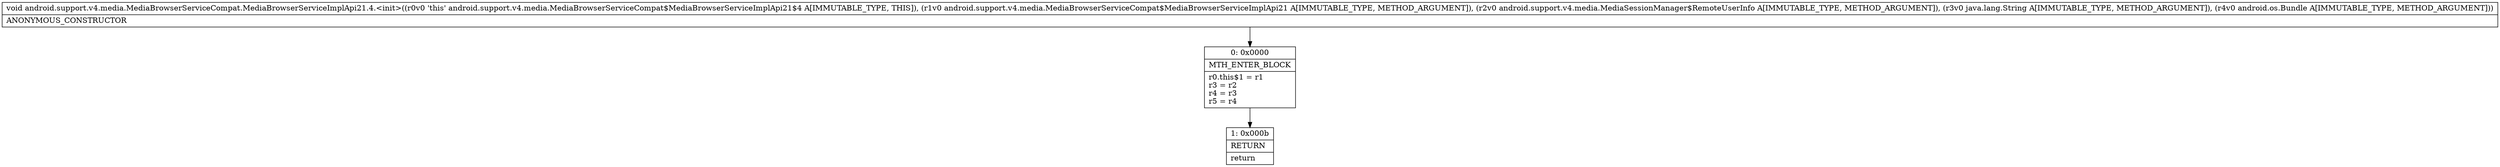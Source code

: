 digraph "CFG forandroid.support.v4.media.MediaBrowserServiceCompat.MediaBrowserServiceImplApi21.4.\<init\>(Landroid\/support\/v4\/media\/MediaBrowserServiceCompat$MediaBrowserServiceImplApi21;Landroid\/support\/v4\/media\/MediaSessionManager$RemoteUserInfo;Ljava\/lang\/String;Landroid\/os\/Bundle;)V" {
Node_0 [shape=record,label="{0\:\ 0x0000|MTH_ENTER_BLOCK\l|r0.this$1 = r1\lr3 = r2\lr4 = r3\lr5 = r4\l}"];
Node_1 [shape=record,label="{1\:\ 0x000b|RETURN\l|return\l}"];
MethodNode[shape=record,label="{void android.support.v4.media.MediaBrowserServiceCompat.MediaBrowserServiceImplApi21.4.\<init\>((r0v0 'this' android.support.v4.media.MediaBrowserServiceCompat$MediaBrowserServiceImplApi21$4 A[IMMUTABLE_TYPE, THIS]), (r1v0 android.support.v4.media.MediaBrowserServiceCompat$MediaBrowserServiceImplApi21 A[IMMUTABLE_TYPE, METHOD_ARGUMENT]), (r2v0 android.support.v4.media.MediaSessionManager$RemoteUserInfo A[IMMUTABLE_TYPE, METHOD_ARGUMENT]), (r3v0 java.lang.String A[IMMUTABLE_TYPE, METHOD_ARGUMENT]), (r4v0 android.os.Bundle A[IMMUTABLE_TYPE, METHOD_ARGUMENT]))  | ANONYMOUS_CONSTRUCTOR\l}"];
MethodNode -> Node_0;
Node_0 -> Node_1;
}

